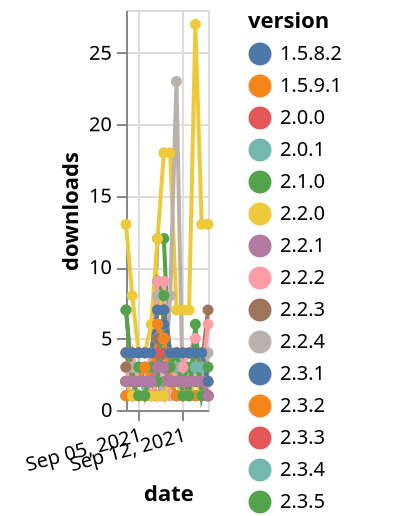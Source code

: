 {"$schema": "https://vega.github.io/schema/vega-lite/v5.json", "description": "A simple bar chart with embedded data.", "data": {"values": [{"date": "2021-09-03", "total": 3724, "delta": 2, "version": "2.4.3"}, {"date": "2021-09-04", "total": 3726, "delta": 2, "version": "2.4.3"}, {"date": "2021-09-05", "total": 3728, "delta": 2, "version": "2.4.3"}, {"date": "2021-09-06", "total": 3730, "delta": 2, "version": "2.4.3"}, {"date": "2021-09-07", "total": 3732, "delta": 2, "version": "2.4.3"}, {"date": "2021-09-08", "total": 3737, "delta": 5, "version": "2.4.3"}, {"date": "2021-09-09", "total": 3742, "delta": 5, "version": "2.4.3"}, {"date": "2021-09-10", "total": 3744, "delta": 2, "version": "2.4.3"}, {"date": "2021-09-11", "total": 3746, "delta": 2, "version": "2.4.3"}, {"date": "2021-09-12", "total": 3748, "delta": 2, "version": "2.4.3"}, {"date": "2021-09-13", "total": 3750, "delta": 2, "version": "2.4.3"}, {"date": "2021-09-14", "total": 3753, "delta": 3, "version": "2.4.3"}, {"date": "2021-09-15", "total": 3755, "delta": 2, "version": "2.4.3"}, {"date": "2021-09-16", "total": 3756, "delta": 1, "version": "2.4.3"}, {"date": "2021-09-03", "total": 4940, "delta": 2, "version": "3.0.2"}, {"date": "2021-09-04", "total": 4942, "delta": 2, "version": "3.0.2"}, {"date": "2021-09-05", "total": 4944, "delta": 2, "version": "3.0.2"}, {"date": "2021-09-06", "total": 4946, "delta": 2, "version": "3.0.2"}, {"date": "2021-09-07", "total": 4948, "delta": 2, "version": "3.0.2"}, {"date": "2021-09-08", "total": 4953, "delta": 5, "version": "3.0.2"}, {"date": "2021-09-09", "total": 4958, "delta": 5, "version": "3.0.2"}, {"date": "2021-09-10", "total": 4961, "delta": 3, "version": "3.0.2"}, {"date": "2021-09-11", "total": 4963, "delta": 2, "version": "3.0.2"}, {"date": "2021-09-12", "total": 4965, "delta": 2, "version": "3.0.2"}, {"date": "2021-09-13", "total": 4967, "delta": 2, "version": "3.0.2"}, {"date": "2021-09-14", "total": 4969, "delta": 2, "version": "3.0.2"}, {"date": "2021-09-15", "total": 4971, "delta": 2, "version": "3.0.2"}, {"date": "2021-09-16", "total": 4972, "delta": 1, "version": "3.0.2"}, {"date": "2021-09-03", "total": 2936, "delta": 1, "version": "3.2.1"}, {"date": "2021-09-04", "total": 2937, "delta": 1, "version": "3.2.1"}, {"date": "2021-09-05", "total": 2938, "delta": 1, "version": "3.2.1"}, {"date": "2021-09-06", "total": 2939, "delta": 1, "version": "3.2.1"}, {"date": "2021-09-07", "total": 2941, "delta": 2, "version": "3.2.1"}, {"date": "2021-09-08", "total": 2942, "delta": 1, "version": "3.2.1"}, {"date": "2021-09-09", "total": 2944, "delta": 2, "version": "3.2.1"}, {"date": "2021-09-10", "total": 2946, "delta": 2, "version": "3.2.1"}, {"date": "2021-09-11", "total": 2948, "delta": 2, "version": "3.2.1"}, {"date": "2021-09-12", "total": 2949, "delta": 1, "version": "3.2.1"}, {"date": "2021-09-13", "total": 2950, "delta": 1, "version": "3.2.1"}, {"date": "2021-09-14", "total": 2951, "delta": 1, "version": "3.2.1"}, {"date": "2021-09-15", "total": 2952, "delta": 1, "version": "3.2.1"}, {"date": "2021-09-16", "total": 2953, "delta": 1, "version": "3.2.1"}, {"date": "2021-09-03", "total": 3689, "delta": 2, "version": "2.4.0"}, {"date": "2021-09-04", "total": 3691, "delta": 2, "version": "2.4.0"}, {"date": "2021-09-05", "total": 3693, "delta": 2, "version": "2.4.0"}, {"date": "2021-09-06", "total": 3695, "delta": 2, "version": "2.4.0"}, {"date": "2021-09-07", "total": 3697, "delta": 2, "version": "2.4.0"}, {"date": "2021-09-08", "total": 3702, "delta": 5, "version": "2.4.0"}, {"date": "2021-09-09", "total": 3707, "delta": 5, "version": "2.4.0"}, {"date": "2021-09-10", "total": 3709, "delta": 2, "version": "2.4.0"}, {"date": "2021-09-11", "total": 3711, "delta": 2, "version": "2.4.0"}, {"date": "2021-09-12", "total": 3713, "delta": 2, "version": "2.4.0"}, {"date": "2021-09-13", "total": 3715, "delta": 2, "version": "2.4.0"}, {"date": "2021-09-14", "total": 3717, "delta": 2, "version": "2.4.0"}, {"date": "2021-09-15", "total": 3719, "delta": 2, "version": "2.4.0"}, {"date": "2021-09-16", "total": 3720, "delta": 1, "version": "2.4.0"}, {"date": "2021-09-03", "total": 7217, "delta": 2, "version": "2.3.5"}, {"date": "2021-09-04", "total": 7219, "delta": 2, "version": "2.3.5"}, {"date": "2021-09-05", "total": 7221, "delta": 2, "version": "2.3.5"}, {"date": "2021-09-06", "total": 7223, "delta": 2, "version": "2.3.5"}, {"date": "2021-09-07", "total": 7225, "delta": 2, "version": "2.3.5"}, {"date": "2021-09-08", "total": 7237, "delta": 12, "version": "2.3.5"}, {"date": "2021-09-09", "total": 7249, "delta": 12, "version": "2.3.5"}, {"date": "2021-09-10", "total": 7251, "delta": 2, "version": "2.3.5"}, {"date": "2021-09-11", "total": 7253, "delta": 2, "version": "2.3.5"}, {"date": "2021-09-12", "total": 7255, "delta": 2, "version": "2.3.5"}, {"date": "2021-09-13", "total": 7257, "delta": 2, "version": "2.3.5"}, {"date": "2021-09-14", "total": 7259, "delta": 2, "version": "2.3.5"}, {"date": "2021-09-15", "total": 7261, "delta": 2, "version": "2.3.5"}, {"date": "2021-09-16", "total": 7262, "delta": 1, "version": "2.3.5"}, {"date": "2021-09-03", "total": 4184, "delta": 2, "version": "2.2.3"}, {"date": "2021-09-04", "total": 4186, "delta": 2, "version": "2.2.3"}, {"date": "2021-09-05", "total": 4188, "delta": 2, "version": "2.2.3"}, {"date": "2021-09-06", "total": 4190, "delta": 2, "version": "2.2.3"}, {"date": "2021-09-07", "total": 4192, "delta": 2, "version": "2.2.3"}, {"date": "2021-09-08", "total": 4195, "delta": 3, "version": "2.2.3"}, {"date": "2021-09-09", "total": 4198, "delta": 3, "version": "2.2.3"}, {"date": "2021-09-10", "total": 4200, "delta": 2, "version": "2.2.3"}, {"date": "2021-09-11", "total": 4202, "delta": 2, "version": "2.2.3"}, {"date": "2021-09-12", "total": 4204, "delta": 2, "version": "2.2.3"}, {"date": "2021-09-13", "total": 4206, "delta": 2, "version": "2.2.3"}, {"date": "2021-09-14", "total": 4208, "delta": 2, "version": "2.2.3"}, {"date": "2021-09-15", "total": 4210, "delta": 2, "version": "2.2.3"}, {"date": "2021-09-16", "total": 4211, "delta": 1, "version": "2.2.3"}, {"date": "2021-09-03", "total": 4641, "delta": 7, "version": "3.3.1"}, {"date": "2021-09-04", "total": 4643, "delta": 2, "version": "3.3.1"}, {"date": "2021-09-05", "total": 4644, "delta": 1, "version": "3.3.1"}, {"date": "2021-09-06", "total": 4645, "delta": 1, "version": "3.3.1"}, {"date": "2021-09-07", "total": 4649, "delta": 4, "version": "3.3.1"}, {"date": "2021-09-08", "total": 4652, "delta": 3, "version": "3.3.1"}, {"date": "2021-09-09", "total": 4656, "delta": 4, "version": "3.3.1"}, {"date": "2021-09-10", "total": 4658, "delta": 2, "version": "3.3.1"}, {"date": "2021-09-11", "total": 4661, "delta": 3, "version": "3.3.1"}, {"date": "2021-09-12", "total": 4662, "delta": 1, "version": "3.3.1"}, {"date": "2021-09-13", "total": 4664, "delta": 2, "version": "3.3.1"}, {"date": "2021-09-14", "total": 4668, "delta": 4, "version": "3.3.1"}, {"date": "2021-09-15", "total": 4671, "delta": 3, "version": "3.3.1"}, {"date": "2021-09-16", "total": 4678, "delta": 7, "version": "3.3.1"}, {"date": "2021-09-03", "total": 1911, "delta": 13, "version": "3.5.1"}, {"date": "2021-09-04", "total": 1919, "delta": 8, "version": "3.5.1"}, {"date": "2021-09-05", "total": 1923, "delta": 4, "version": "3.5.1"}, {"date": "2021-09-06", "total": 1927, "delta": 4, "version": "3.5.1"}, {"date": "2021-09-07", "total": 1933, "delta": 6, "version": "3.5.1"}, {"date": "2021-09-08", "total": 1945, "delta": 12, "version": "3.5.1"}, {"date": "2021-09-09", "total": 1963, "delta": 18, "version": "3.5.1"}, {"date": "2021-09-10", "total": 1981, "delta": 18, "version": "3.5.1"}, {"date": "2021-09-11", "total": 1988, "delta": 7, "version": "3.5.1"}, {"date": "2021-09-12", "total": 1995, "delta": 7, "version": "3.5.1"}, {"date": "2021-09-13", "total": 2002, "delta": 7, "version": "3.5.1"}, {"date": "2021-09-14", "total": 2029, "delta": 27, "version": "3.5.1"}, {"date": "2021-09-15", "total": 2042, "delta": 13, "version": "3.5.1"}, {"date": "2021-09-16", "total": 2055, "delta": 13, "version": "3.5.1"}, {"date": "2021-09-03", "total": 5521, "delta": 4, "version": "2.3.6"}, {"date": "2021-09-04", "total": 5523, "delta": 2, "version": "2.3.6"}, {"date": "2021-09-05", "total": 5525, "delta": 2, "version": "2.3.6"}, {"date": "2021-09-06", "total": 5527, "delta": 2, "version": "2.3.6"}, {"date": "2021-09-07", "total": 5529, "delta": 2, "version": "2.3.6"}, {"date": "2021-09-08", "total": 5538, "delta": 9, "version": "2.3.6"}, {"date": "2021-09-09", "total": 5544, "delta": 6, "version": "2.3.6"}, {"date": "2021-09-10", "total": 5546, "delta": 2, "version": "2.3.6"}, {"date": "2021-09-11", "total": 5548, "delta": 2, "version": "2.3.6"}, {"date": "2021-09-12", "total": 5550, "delta": 2, "version": "2.3.6"}, {"date": "2021-09-13", "total": 5552, "delta": 2, "version": "2.3.6"}, {"date": "2021-09-14", "total": 5554, "delta": 2, "version": "2.3.6"}, {"date": "2021-09-15", "total": 5556, "delta": 2, "version": "2.3.6"}, {"date": "2021-09-16", "total": 5557, "delta": 1, "version": "2.3.6"}, {"date": "2021-09-03", "total": 2964, "delta": 2, "version": "2.5.6"}, {"date": "2021-09-04", "total": 2966, "delta": 2, "version": "2.5.6"}, {"date": "2021-09-05", "total": 2968, "delta": 2, "version": "2.5.6"}, {"date": "2021-09-06", "total": 2970, "delta": 2, "version": "2.5.6"}, {"date": "2021-09-07", "total": 2972, "delta": 2, "version": "2.5.6"}, {"date": "2021-09-08", "total": 2977, "delta": 5, "version": "2.5.6"}, {"date": "2021-09-09", "total": 2982, "delta": 5, "version": "2.5.6"}, {"date": "2021-09-10", "total": 2984, "delta": 2, "version": "2.5.6"}, {"date": "2021-09-11", "total": 2986, "delta": 2, "version": "2.5.6"}, {"date": "2021-09-12", "total": 2988, "delta": 2, "version": "2.5.6"}, {"date": "2021-09-13", "total": 2990, "delta": 2, "version": "2.5.6"}, {"date": "2021-09-14", "total": 2992, "delta": 2, "version": "2.5.6"}, {"date": "2021-09-15", "total": 2994, "delta": 2, "version": "2.5.6"}, {"date": "2021-09-16", "total": 2995, "delta": 1, "version": "2.5.6"}, {"date": "2021-09-03", "total": 264, "delta": 1, "version": "3.4.2"}, {"date": "2021-09-04", "total": 265, "delta": 1, "version": "3.4.2"}, {"date": "2021-09-05", "total": 266, "delta": 1, "version": "3.4.2"}, {"date": "2021-09-06", "total": 267, "delta": 1, "version": "3.4.2"}, {"date": "2021-09-07", "total": 268, "delta": 1, "version": "3.4.2"}, {"date": "2021-09-08", "total": 269, "delta": 1, "version": "3.4.2"}, {"date": "2021-09-09", "total": 270, "delta": 1, "version": "3.4.2"}, {"date": "2021-09-10", "total": 272, "delta": 2, "version": "3.4.2"}, {"date": "2021-09-11", "total": 273, "delta": 1, "version": "3.4.2"}, {"date": "2021-09-12", "total": 274, "delta": 1, "version": "3.4.2"}, {"date": "2021-09-13", "total": 275, "delta": 1, "version": "3.4.2"}, {"date": "2021-09-14", "total": 276, "delta": 1, "version": "3.4.2"}, {"date": "2021-09-15", "total": 277, "delta": 1, "version": "3.4.2"}, {"date": "2021-09-16", "total": 278, "delta": 1, "version": "3.4.2"}, {"date": "2021-09-03", "total": 3295, "delta": 2, "version": "3.3.0"}, {"date": "2021-09-04", "total": 3297, "delta": 2, "version": "3.3.0"}, {"date": "2021-09-05", "total": 3299, "delta": 2, "version": "3.3.0"}, {"date": "2021-09-06", "total": 3302, "delta": 3, "version": "3.3.0"}, {"date": "2021-09-07", "total": 3303, "delta": 1, "version": "3.3.0"}, {"date": "2021-09-08", "total": 3305, "delta": 2, "version": "3.3.0"}, {"date": "2021-09-09", "total": 3308, "delta": 3, "version": "3.3.0"}, {"date": "2021-09-10", "total": 3309, "delta": 1, "version": "3.3.0"}, {"date": "2021-09-11", "total": 3310, "delta": 1, "version": "3.3.0"}, {"date": "2021-09-12", "total": 3311, "delta": 1, "version": "3.3.0"}, {"date": "2021-09-13", "total": 3312, "delta": 1, "version": "3.3.0"}, {"date": "2021-09-14", "total": 3315, "delta": 3, "version": "3.3.0"}, {"date": "2021-09-15", "total": 3317, "delta": 2, "version": "3.3.0"}, {"date": "2021-09-16", "total": 3323, "delta": 6, "version": "3.3.0"}, {"date": "2021-09-03", "total": 240, "delta": 1, "version": "3.4.0"}, {"date": "2021-09-04", "total": 241, "delta": 1, "version": "3.4.0"}, {"date": "2021-09-05", "total": 242, "delta": 1, "version": "3.4.0"}, {"date": "2021-09-06", "total": 243, "delta": 1, "version": "3.4.0"}, {"date": "2021-09-07", "total": 244, "delta": 1, "version": "3.4.0"}, {"date": "2021-09-08", "total": 245, "delta": 1, "version": "3.4.0"}, {"date": "2021-09-09", "total": 246, "delta": 1, "version": "3.4.0"}, {"date": "2021-09-10", "total": 248, "delta": 2, "version": "3.4.0"}, {"date": "2021-09-11", "total": 249, "delta": 1, "version": "3.4.0"}, {"date": "2021-09-12", "total": 250, "delta": 1, "version": "3.4.0"}, {"date": "2021-09-13", "total": 251, "delta": 1, "version": "3.4.0"}, {"date": "2021-09-14", "total": 252, "delta": 1, "version": "3.4.0"}, {"date": "2021-09-15", "total": 253, "delta": 1, "version": "3.4.0"}, {"date": "2021-09-16", "total": 254, "delta": 1, "version": "3.4.0"}, {"date": "2021-09-03", "total": 4563, "delta": 1, "version": "3.4.3"}, {"date": "2021-09-04", "total": 4564, "delta": 1, "version": "3.4.3"}, {"date": "2021-09-05", "total": 4567, "delta": 3, "version": "3.4.3"}, {"date": "2021-09-06", "total": 4568, "delta": 1, "version": "3.4.3"}, {"date": "2021-09-07", "total": 4571, "delta": 3, "version": "3.4.3"}, {"date": "2021-09-08", "total": 4573, "delta": 2, "version": "3.4.3"}, {"date": "2021-09-09", "total": 4574, "delta": 1, "version": "3.4.3"}, {"date": "2021-09-10", "total": 4576, "delta": 2, "version": "3.4.3"}, {"date": "2021-09-11", "total": 4577, "delta": 1, "version": "3.4.3"}, {"date": "2021-09-12", "total": 4578, "delta": 1, "version": "3.4.3"}, {"date": "2021-09-13", "total": 4579, "delta": 1, "version": "3.4.3"}, {"date": "2021-09-14", "total": 4580, "delta": 1, "version": "3.4.3"}, {"date": "2021-09-15", "total": 4581, "delta": 1, "version": "3.4.3"}, {"date": "2021-09-16", "total": 4582, "delta": 1, "version": "3.4.3"}, {"date": "2021-09-03", "total": 3581, "delta": 2, "version": "3.1.1"}, {"date": "2021-09-04", "total": 3583, "delta": 2, "version": "3.1.1"}, {"date": "2021-09-05", "total": 3585, "delta": 2, "version": "3.1.1"}, {"date": "2021-09-06", "total": 3587, "delta": 2, "version": "3.1.1"}, {"date": "2021-09-07", "total": 3589, "delta": 2, "version": "3.1.1"}, {"date": "2021-09-08", "total": 3594, "delta": 5, "version": "3.1.1"}, {"date": "2021-09-09", "total": 3599, "delta": 5, "version": "3.1.1"}, {"date": "2021-09-10", "total": 3601, "delta": 2, "version": "3.1.1"}, {"date": "2021-09-11", "total": 3603, "delta": 2, "version": "3.1.1"}, {"date": "2021-09-12", "total": 3605, "delta": 2, "version": "3.1.1"}, {"date": "2021-09-13", "total": 3607, "delta": 2, "version": "3.1.1"}, {"date": "2021-09-14", "total": 3609, "delta": 2, "version": "3.1.1"}, {"date": "2021-09-15", "total": 3611, "delta": 2, "version": "3.1.1"}, {"date": "2021-09-16", "total": 3612, "delta": 1, "version": "3.1.1"}, {"date": "2021-09-03", "total": 6470, "delta": 2, "version": "2.5.1"}, {"date": "2021-09-04", "total": 6472, "delta": 2, "version": "2.5.1"}, {"date": "2021-09-05", "total": 6474, "delta": 2, "version": "2.5.1"}, {"date": "2021-09-06", "total": 6476, "delta": 2, "version": "2.5.1"}, {"date": "2021-09-07", "total": 6478, "delta": 2, "version": "2.5.1"}, {"date": "2021-09-08", "total": 6483, "delta": 5, "version": "2.5.1"}, {"date": "2021-09-09", "total": 6488, "delta": 5, "version": "2.5.1"}, {"date": "2021-09-10", "total": 6490, "delta": 2, "version": "2.5.1"}, {"date": "2021-09-11", "total": 6492, "delta": 2, "version": "2.5.1"}, {"date": "2021-09-12", "total": 6494, "delta": 2, "version": "2.5.1"}, {"date": "2021-09-13", "total": 6496, "delta": 2, "version": "2.5.1"}, {"date": "2021-09-14", "total": 6498, "delta": 2, "version": "2.5.1"}, {"date": "2021-09-15", "total": 6500, "delta": 2, "version": "2.5.1"}, {"date": "2021-09-16", "total": 6501, "delta": 1, "version": "2.5.1"}, {"date": "2021-09-03", "total": 1883, "delta": 1, "version": "3.3.2"}, {"date": "2021-09-04", "total": 1884, "delta": 1, "version": "3.3.2"}, {"date": "2021-09-05", "total": 1885, "delta": 1, "version": "3.3.2"}, {"date": "2021-09-06", "total": 1886, "delta": 1, "version": "3.3.2"}, {"date": "2021-09-07", "total": 1888, "delta": 2, "version": "3.3.2"}, {"date": "2021-09-08", "total": 1890, "delta": 2, "version": "3.3.2"}, {"date": "2021-09-09", "total": 1891, "delta": 1, "version": "3.3.2"}, {"date": "2021-09-10", "total": 1899, "delta": 8, "version": "3.3.2"}, {"date": "2021-09-11", "total": 1922, "delta": 23, "version": "3.3.2"}, {"date": "2021-09-12", "total": 1923, "delta": 1, "version": "3.3.2"}, {"date": "2021-09-13", "total": 1924, "delta": 1, "version": "3.3.2"}, {"date": "2021-09-14", "total": 1925, "delta": 1, "version": "3.3.2"}, {"date": "2021-09-15", "total": 1926, "delta": 1, "version": "3.3.2"}, {"date": "2021-09-16", "total": 1930, "delta": 4, "version": "3.3.2"}, {"date": "2021-09-03", "total": 344, "delta": 1, "version": "3.4.1"}, {"date": "2021-09-04", "total": 345, "delta": 1, "version": "3.4.1"}, {"date": "2021-09-05", "total": 346, "delta": 1, "version": "3.4.1"}, {"date": "2021-09-06", "total": 347, "delta": 1, "version": "3.4.1"}, {"date": "2021-09-07", "total": 348, "delta": 1, "version": "3.4.1"}, {"date": "2021-09-08", "total": 349, "delta": 1, "version": "3.4.1"}, {"date": "2021-09-09", "total": 350, "delta": 1, "version": "3.4.1"}, {"date": "2021-09-10", "total": 352, "delta": 2, "version": "3.4.1"}, {"date": "2021-09-11", "total": 353, "delta": 1, "version": "3.4.1"}, {"date": "2021-09-12", "total": 354, "delta": 1, "version": "3.4.1"}, {"date": "2021-09-13", "total": 355, "delta": 1, "version": "3.4.1"}, {"date": "2021-09-14", "total": 356, "delta": 1, "version": "3.4.1"}, {"date": "2021-09-15", "total": 357, "delta": 1, "version": "3.4.1"}, {"date": "2021-09-16", "total": 358, "delta": 1, "version": "3.4.1"}, {"date": "2021-09-03", "total": 5169, "delta": 3, "version": "2.5.3"}, {"date": "2021-09-04", "total": 5171, "delta": 2, "version": "2.5.3"}, {"date": "2021-09-05", "total": 5173, "delta": 2, "version": "2.5.3"}, {"date": "2021-09-06", "total": 5175, "delta": 2, "version": "2.5.3"}, {"date": "2021-09-07", "total": 5177, "delta": 2, "version": "2.5.3"}, {"date": "2021-09-08", "total": 5183, "delta": 6, "version": "2.5.3"}, {"date": "2021-09-09", "total": 5188, "delta": 5, "version": "2.5.3"}, {"date": "2021-09-10", "total": 5190, "delta": 2, "version": "2.5.3"}, {"date": "2021-09-11", "total": 5192, "delta": 2, "version": "2.5.3"}, {"date": "2021-09-12", "total": 5194, "delta": 2, "version": "2.5.3"}, {"date": "2021-09-13", "total": 5196, "delta": 2, "version": "2.5.3"}, {"date": "2021-09-14", "total": 5198, "delta": 2, "version": "2.5.3"}, {"date": "2021-09-15", "total": 5200, "delta": 2, "version": "2.5.3"}, {"date": "2021-09-16", "total": 5201, "delta": 1, "version": "2.5.3"}, {"date": "2021-09-03", "total": 4006, "delta": 3, "version": "2.5.2"}, {"date": "2021-09-04", "total": 4008, "delta": 2, "version": "2.5.2"}, {"date": "2021-09-05", "total": 4010, "delta": 2, "version": "2.5.2"}, {"date": "2021-09-06", "total": 4012, "delta": 2, "version": "2.5.2"}, {"date": "2021-09-07", "total": 4014, "delta": 2, "version": "2.5.2"}, {"date": "2021-09-08", "total": 4019, "delta": 5, "version": "2.5.2"}, {"date": "2021-09-09", "total": 4024, "delta": 5, "version": "2.5.2"}, {"date": "2021-09-10", "total": 4026, "delta": 2, "version": "2.5.2"}, {"date": "2021-09-11", "total": 4028, "delta": 2, "version": "2.5.2"}, {"date": "2021-09-12", "total": 4030, "delta": 2, "version": "2.5.2"}, {"date": "2021-09-13", "total": 4032, "delta": 2, "version": "2.5.2"}, {"date": "2021-09-14", "total": 4034, "delta": 2, "version": "2.5.2"}, {"date": "2021-09-15", "total": 4036, "delta": 2, "version": "2.5.2"}, {"date": "2021-09-16", "total": 4037, "delta": 1, "version": "2.5.2"}, {"date": "2021-09-03", "total": 2908, "delta": 2, "version": "2.2.4"}, {"date": "2021-09-04", "total": 2910, "delta": 2, "version": "2.2.4"}, {"date": "2021-09-05", "total": 2912, "delta": 2, "version": "2.2.4"}, {"date": "2021-09-06", "total": 2914, "delta": 2, "version": "2.2.4"}, {"date": "2021-09-07", "total": 2916, "delta": 2, "version": "2.2.4"}, {"date": "2021-09-08", "total": 2919, "delta": 3, "version": "2.2.4"}, {"date": "2021-09-09", "total": 2922, "delta": 3, "version": "2.2.4"}, {"date": "2021-09-10", "total": 2924, "delta": 2, "version": "2.2.4"}, {"date": "2021-09-11", "total": 2926, "delta": 2, "version": "2.2.4"}, {"date": "2021-09-12", "total": 2928, "delta": 2, "version": "2.2.4"}, {"date": "2021-09-13", "total": 2930, "delta": 2, "version": "2.2.4"}, {"date": "2021-09-14", "total": 2932, "delta": 2, "version": "2.2.4"}, {"date": "2021-09-15", "total": 2934, "delta": 2, "version": "2.2.4"}, {"date": "2021-09-16", "total": 2935, "delta": 1, "version": "2.2.4"}, {"date": "2021-09-03", "total": 6000, "delta": 4, "version": "2.3.3"}, {"date": "2021-09-04", "total": 6004, "delta": 4, "version": "2.3.3"}, {"date": "2021-09-05", "total": 6008, "delta": 4, "version": "2.3.3"}, {"date": "2021-09-06", "total": 6012, "delta": 4, "version": "2.3.3"}, {"date": "2021-09-07", "total": 6016, "delta": 4, "version": "2.3.3"}, {"date": "2021-09-08", "total": 6023, "delta": 7, "version": "2.3.3"}, {"date": "2021-09-09", "total": 6030, "delta": 7, "version": "2.3.3"}, {"date": "2021-09-10", "total": 6034, "delta": 4, "version": "2.3.3"}, {"date": "2021-09-11", "total": 6038, "delta": 4, "version": "2.3.3"}, {"date": "2021-09-12", "total": 6042, "delta": 4, "version": "2.3.3"}, {"date": "2021-09-13", "total": 6046, "delta": 4, "version": "2.3.3"}, {"date": "2021-09-14", "total": 6050, "delta": 4, "version": "2.3.3"}, {"date": "2021-09-15", "total": 6054, "delta": 4, "version": "2.3.3"}, {"date": "2021-09-16", "total": 6056, "delta": 2, "version": "2.3.3"}, {"date": "2021-09-03", "total": 2617, "delta": 2, "version": "2.0.1"}, {"date": "2021-09-04", "total": 2619, "delta": 2, "version": "2.0.1"}, {"date": "2021-09-05", "total": 2621, "delta": 2, "version": "2.0.1"}, {"date": "2021-09-06", "total": 2623, "delta": 2, "version": "2.0.1"}, {"date": "2021-09-07", "total": 2625, "delta": 2, "version": "2.0.1"}, {"date": "2021-09-08", "total": 2628, "delta": 3, "version": "2.0.1"}, {"date": "2021-09-09", "total": 2631, "delta": 3, "version": "2.0.1"}, {"date": "2021-09-10", "total": 2633, "delta": 2, "version": "2.0.1"}, {"date": "2021-09-11", "total": 2635, "delta": 2, "version": "2.0.1"}, {"date": "2021-09-12", "total": 2637, "delta": 2, "version": "2.0.1"}, {"date": "2021-09-13", "total": 2639, "delta": 2, "version": "2.0.1"}, {"date": "2021-09-14", "total": 2641, "delta": 2, "version": "2.0.1"}, {"date": "2021-09-15", "total": 2643, "delta": 2, "version": "2.0.1"}, {"date": "2021-09-16", "total": 2644, "delta": 1, "version": "2.0.1"}, {"date": "2021-09-03", "total": 5236, "delta": 2, "version": "3.0.1"}, {"date": "2021-09-04", "total": 5239, "delta": 3, "version": "3.0.1"}, {"date": "2021-09-05", "total": 5241, "delta": 2, "version": "3.0.1"}, {"date": "2021-09-06", "total": 5243, "delta": 2, "version": "3.0.1"}, {"date": "2021-09-07", "total": 5245, "delta": 2, "version": "3.0.1"}, {"date": "2021-09-08", "total": 5253, "delta": 8, "version": "3.0.1"}, {"date": "2021-09-09", "total": 5261, "delta": 8, "version": "3.0.1"}, {"date": "2021-09-10", "total": 5263, "delta": 2, "version": "3.0.1"}, {"date": "2021-09-11", "total": 5265, "delta": 2, "version": "3.0.1"}, {"date": "2021-09-12", "total": 5267, "delta": 2, "version": "3.0.1"}, {"date": "2021-09-13", "total": 5269, "delta": 2, "version": "3.0.1"}, {"date": "2021-09-14", "total": 5271, "delta": 2, "version": "3.0.1"}, {"date": "2021-09-15", "total": 5274, "delta": 3, "version": "3.0.1"}, {"date": "2021-09-16", "total": 5275, "delta": 1, "version": "3.0.1"}, {"date": "2021-09-03", "total": 8495, "delta": 2, "version": "3.1.3"}, {"date": "2021-09-04", "total": 8497, "delta": 2, "version": "3.1.3"}, {"date": "2021-09-05", "total": 8500, "delta": 3, "version": "3.1.3"}, {"date": "2021-09-06", "total": 8502, "delta": 2, "version": "3.1.3"}, {"date": "2021-09-07", "total": 8504, "delta": 2, "version": "3.1.3"}, {"date": "2021-09-08", "total": 8513, "delta": 9, "version": "3.1.3"}, {"date": "2021-09-09", "total": 8521, "delta": 8, "version": "3.1.3"}, {"date": "2021-09-10", "total": 8525, "delta": 4, "version": "3.1.3"}, {"date": "2021-09-11", "total": 8529, "delta": 4, "version": "3.1.3"}, {"date": "2021-09-12", "total": 8531, "delta": 2, "version": "3.1.3"}, {"date": "2021-09-13", "total": 8534, "delta": 3, "version": "3.1.3"}, {"date": "2021-09-14", "total": 8537, "delta": 3, "version": "3.1.3"}, {"date": "2021-09-15", "total": 8539, "delta": 2, "version": "3.1.3"}, {"date": "2021-09-16", "total": 8541, "delta": 2, "version": "3.1.3"}, {"date": "2021-09-03", "total": 5129, "delta": 2, "version": "2.5.0"}, {"date": "2021-09-04", "total": 5131, "delta": 2, "version": "2.5.0"}, {"date": "2021-09-05", "total": 5133, "delta": 2, "version": "2.5.0"}, {"date": "2021-09-06", "total": 5135, "delta": 2, "version": "2.5.0"}, {"date": "2021-09-07", "total": 5137, "delta": 2, "version": "2.5.0"}, {"date": "2021-09-08", "total": 5143, "delta": 6, "version": "2.5.0"}, {"date": "2021-09-09", "total": 5149, "delta": 6, "version": "2.5.0"}, {"date": "2021-09-10", "total": 5151, "delta": 2, "version": "2.5.0"}, {"date": "2021-09-11", "total": 5153, "delta": 2, "version": "2.5.0"}, {"date": "2021-09-12", "total": 5155, "delta": 2, "version": "2.5.0"}, {"date": "2021-09-13", "total": 5157, "delta": 2, "version": "2.5.0"}, {"date": "2021-09-14", "total": 5159, "delta": 2, "version": "2.5.0"}, {"date": "2021-09-15", "total": 5161, "delta": 2, "version": "2.5.0"}, {"date": "2021-09-16", "total": 5162, "delta": 1, "version": "2.5.0"}, {"date": "2021-09-03", "total": 5934, "delta": 2, "version": "2.5.4"}, {"date": "2021-09-04", "total": 5936, "delta": 2, "version": "2.5.4"}, {"date": "2021-09-05", "total": 5938, "delta": 2, "version": "2.5.4"}, {"date": "2021-09-06", "total": 5941, "delta": 3, "version": "2.5.4"}, {"date": "2021-09-07", "total": 5943, "delta": 2, "version": "2.5.4"}, {"date": "2021-09-08", "total": 5949, "delta": 6, "version": "2.5.4"}, {"date": "2021-09-09", "total": 5954, "delta": 5, "version": "2.5.4"}, {"date": "2021-09-10", "total": 5956, "delta": 2, "version": "2.5.4"}, {"date": "2021-09-11", "total": 5958, "delta": 2, "version": "2.5.4"}, {"date": "2021-09-12", "total": 5960, "delta": 2, "version": "2.5.4"}, {"date": "2021-09-13", "total": 5962, "delta": 2, "version": "2.5.4"}, {"date": "2021-09-14", "total": 5964, "delta": 2, "version": "2.5.4"}, {"date": "2021-09-15", "total": 5966, "delta": 2, "version": "2.5.4"}, {"date": "2021-09-16", "total": 5967, "delta": 1, "version": "2.5.4"}, {"date": "2021-09-03", "total": 4428, "delta": 3, "version": "3.1.2"}, {"date": "2021-09-04", "total": 4430, "delta": 2, "version": "3.1.2"}, {"date": "2021-09-05", "total": 4432, "delta": 2, "version": "3.1.2"}, {"date": "2021-09-06", "total": 4434, "delta": 2, "version": "3.1.2"}, {"date": "2021-09-07", "total": 4436, "delta": 2, "version": "3.1.2"}, {"date": "2021-09-08", "total": 4441, "delta": 5, "version": "3.1.2"}, {"date": "2021-09-09", "total": 4446, "delta": 5, "version": "3.1.2"}, {"date": "2021-09-10", "total": 4448, "delta": 2, "version": "3.1.2"}, {"date": "2021-09-11", "total": 4451, "delta": 3, "version": "3.1.2"}, {"date": "2021-09-12", "total": 4453, "delta": 2, "version": "3.1.2"}, {"date": "2021-09-13", "total": 4455, "delta": 2, "version": "3.1.2"}, {"date": "2021-09-14", "total": 4458, "delta": 3, "version": "3.1.2"}, {"date": "2021-09-15", "total": 4461, "delta": 3, "version": "3.1.2"}, {"date": "2021-09-16", "total": 4462, "delta": 1, "version": "3.1.2"}, {"date": "2021-09-03", "total": 2773, "delta": 2, "version": "1.5.9.1"}, {"date": "2021-09-04", "total": 2775, "delta": 2, "version": "1.5.9.1"}, {"date": "2021-09-05", "total": 2777, "delta": 2, "version": "1.5.9.1"}, {"date": "2021-09-06", "total": 2779, "delta": 2, "version": "1.5.9.1"}, {"date": "2021-09-07", "total": 2781, "delta": 2, "version": "1.5.9.1"}, {"date": "2021-09-08", "total": 2784, "delta": 3, "version": "1.5.9.1"}, {"date": "2021-09-09", "total": 2787, "delta": 3, "version": "1.5.9.1"}, {"date": "2021-09-10", "total": 2790, "delta": 3, "version": "1.5.9.1"}, {"date": "2021-09-11", "total": 2792, "delta": 2, "version": "1.5.9.1"}, {"date": "2021-09-12", "total": 2794, "delta": 2, "version": "1.5.9.1"}, {"date": "2021-09-13", "total": 2796, "delta": 2, "version": "1.5.9.1"}, {"date": "2021-09-14", "total": 2798, "delta": 2, "version": "1.5.9.1"}, {"date": "2021-09-15", "total": 2800, "delta": 2, "version": "1.5.9.1"}, {"date": "2021-09-16", "total": 2802, "delta": 2, "version": "1.5.9.1"}, {"date": "2021-09-03", "total": 2582, "delta": 2, "version": "2.0.0"}, {"date": "2021-09-04", "total": 2584, "delta": 2, "version": "2.0.0"}, {"date": "2021-09-05", "total": 2586, "delta": 2, "version": "2.0.0"}, {"date": "2021-09-06", "total": 2588, "delta": 2, "version": "2.0.0"}, {"date": "2021-09-07", "total": 2590, "delta": 2, "version": "2.0.0"}, {"date": "2021-09-08", "total": 2594, "delta": 4, "version": "2.0.0"}, {"date": "2021-09-09", "total": 2597, "delta": 3, "version": "2.0.0"}, {"date": "2021-09-10", "total": 2599, "delta": 2, "version": "2.0.0"}, {"date": "2021-09-11", "total": 2601, "delta": 2, "version": "2.0.0"}, {"date": "2021-09-12", "total": 2603, "delta": 2, "version": "2.0.0"}, {"date": "2021-09-13", "total": 2605, "delta": 2, "version": "2.0.0"}, {"date": "2021-09-14", "total": 2607, "delta": 2, "version": "2.0.0"}, {"date": "2021-09-15", "total": 2609, "delta": 2, "version": "2.0.0"}, {"date": "2021-09-16", "total": 2610, "delta": 1, "version": "2.0.0"}, {"date": "2021-09-03", "total": 4055, "delta": 2, "version": "2.3.4"}, {"date": "2021-09-04", "total": 4057, "delta": 2, "version": "2.3.4"}, {"date": "2021-09-05", "total": 4059, "delta": 2, "version": "2.3.4"}, {"date": "2021-09-06", "total": 4061, "delta": 2, "version": "2.3.4"}, {"date": "2021-09-07", "total": 4063, "delta": 2, "version": "2.3.4"}, {"date": "2021-09-08", "total": 4068, "delta": 5, "version": "2.3.4"}, {"date": "2021-09-09", "total": 4073, "delta": 5, "version": "2.3.4"}, {"date": "2021-09-10", "total": 4075, "delta": 2, "version": "2.3.4"}, {"date": "2021-09-11", "total": 4077, "delta": 2, "version": "2.3.4"}, {"date": "2021-09-12", "total": 4079, "delta": 2, "version": "2.3.4"}, {"date": "2021-09-13", "total": 4081, "delta": 2, "version": "2.3.4"}, {"date": "2021-09-14", "total": 4083, "delta": 2, "version": "2.3.4"}, {"date": "2021-09-15", "total": 4085, "delta": 2, "version": "2.3.4"}, {"date": "2021-09-16", "total": 4086, "delta": 1, "version": "2.3.4"}, {"date": "2021-09-03", "total": 2895, "delta": 3, "version": "2.5.5"}, {"date": "2021-09-04", "total": 2897, "delta": 2, "version": "2.5.5"}, {"date": "2021-09-05", "total": 2899, "delta": 2, "version": "2.5.5"}, {"date": "2021-09-06", "total": 2901, "delta": 2, "version": "2.5.5"}, {"date": "2021-09-07", "total": 2903, "delta": 2, "version": "2.5.5"}, {"date": "2021-09-08", "total": 2908, "delta": 5, "version": "2.5.5"}, {"date": "2021-09-09", "total": 2913, "delta": 5, "version": "2.5.5"}, {"date": "2021-09-10", "total": 2915, "delta": 2, "version": "2.5.5"}, {"date": "2021-09-11", "total": 2917, "delta": 2, "version": "2.5.5"}, {"date": "2021-09-12", "total": 2919, "delta": 2, "version": "2.5.5"}, {"date": "2021-09-13", "total": 2921, "delta": 2, "version": "2.5.5"}, {"date": "2021-09-14", "total": 2923, "delta": 2, "version": "2.5.5"}, {"date": "2021-09-15", "total": 2925, "delta": 2, "version": "2.5.5"}, {"date": "2021-09-16", "total": 2926, "delta": 1, "version": "2.5.5"}, {"date": "2021-09-03", "total": 2625, "delta": 2, "version": "2.2.0"}, {"date": "2021-09-04", "total": 2627, "delta": 2, "version": "2.2.0"}, {"date": "2021-09-05", "total": 2629, "delta": 2, "version": "2.2.0"}, {"date": "2021-09-06", "total": 2631, "delta": 2, "version": "2.2.0"}, {"date": "2021-09-07", "total": 2633, "delta": 2, "version": "2.2.0"}, {"date": "2021-09-08", "total": 2636, "delta": 3, "version": "2.2.0"}, {"date": "2021-09-09", "total": 2639, "delta": 3, "version": "2.2.0"}, {"date": "2021-09-10", "total": 2641, "delta": 2, "version": "2.2.0"}, {"date": "2021-09-11", "total": 2643, "delta": 2, "version": "2.2.0"}, {"date": "2021-09-12", "total": 2645, "delta": 2, "version": "2.2.0"}, {"date": "2021-09-13", "total": 2647, "delta": 2, "version": "2.2.0"}, {"date": "2021-09-14", "total": 2649, "delta": 2, "version": "2.2.0"}, {"date": "2021-09-15", "total": 2651, "delta": 2, "version": "2.2.0"}, {"date": "2021-09-16", "total": 2652, "delta": 1, "version": "2.2.0"}, {"date": "2021-09-03", "total": 2687, "delta": 2, "version": "2.2.2"}, {"date": "2021-09-04", "total": 2689, "delta": 2, "version": "2.2.2"}, {"date": "2021-09-05", "total": 2691, "delta": 2, "version": "2.2.2"}, {"date": "2021-09-06", "total": 2693, "delta": 2, "version": "2.2.2"}, {"date": "2021-09-07", "total": 2695, "delta": 2, "version": "2.2.2"}, {"date": "2021-09-08", "total": 2698, "delta": 3, "version": "2.2.2"}, {"date": "2021-09-09", "total": 2701, "delta": 3, "version": "2.2.2"}, {"date": "2021-09-10", "total": 2703, "delta": 2, "version": "2.2.2"}, {"date": "2021-09-11", "total": 2705, "delta": 2, "version": "2.2.2"}, {"date": "2021-09-12", "total": 2707, "delta": 2, "version": "2.2.2"}, {"date": "2021-09-13", "total": 2709, "delta": 2, "version": "2.2.2"}, {"date": "2021-09-14", "total": 2711, "delta": 2, "version": "2.2.2"}, {"date": "2021-09-15", "total": 2713, "delta": 2, "version": "2.2.2"}, {"date": "2021-09-16", "total": 2714, "delta": 1, "version": "2.2.2"}, {"date": "2021-09-03", "total": 5677, "delta": 3, "version": "2.4.1"}, {"date": "2021-09-04", "total": 5679, "delta": 2, "version": "2.4.1"}, {"date": "2021-09-05", "total": 5681, "delta": 2, "version": "2.4.1"}, {"date": "2021-09-06", "total": 5683, "delta": 2, "version": "2.4.1"}, {"date": "2021-09-07", "total": 5685, "delta": 2, "version": "2.4.1"}, {"date": "2021-09-08", "total": 5694, "delta": 9, "version": "2.4.1"}, {"date": "2021-09-09", "total": 5703, "delta": 9, "version": "2.4.1"}, {"date": "2021-09-10", "total": 5705, "delta": 2, "version": "2.4.1"}, {"date": "2021-09-11", "total": 5707, "delta": 2, "version": "2.4.1"}, {"date": "2021-09-12", "total": 5709, "delta": 2, "version": "2.4.1"}, {"date": "2021-09-13", "total": 5711, "delta": 2, "version": "2.4.1"}, {"date": "2021-09-14", "total": 5713, "delta": 2, "version": "2.4.1"}, {"date": "2021-09-15", "total": 5715, "delta": 2, "version": "2.4.1"}, {"date": "2021-09-16", "total": 5716, "delta": 1, "version": "2.4.1"}, {"date": "2021-09-03", "total": 3890, "delta": 4, "version": "2.4.2"}, {"date": "2021-09-04", "total": 3892, "delta": 2, "version": "2.4.2"}, {"date": "2021-09-05", "total": 3894, "delta": 2, "version": "2.4.2"}, {"date": "2021-09-06", "total": 3896, "delta": 2, "version": "2.4.2"}, {"date": "2021-09-07", "total": 3898, "delta": 2, "version": "2.4.2"}, {"date": "2021-09-08", "total": 3903, "delta": 5, "version": "2.4.2"}, {"date": "2021-09-09", "total": 3908, "delta": 5, "version": "2.4.2"}, {"date": "2021-09-10", "total": 3910, "delta": 2, "version": "2.4.2"}, {"date": "2021-09-11", "total": 3912, "delta": 2, "version": "2.4.2"}, {"date": "2021-09-12", "total": 3914, "delta": 2, "version": "2.4.2"}, {"date": "2021-09-13", "total": 3916, "delta": 2, "version": "2.4.2"}, {"date": "2021-09-14", "total": 3918, "delta": 2, "version": "2.4.2"}, {"date": "2021-09-15", "total": 3920, "delta": 2, "version": "2.4.2"}, {"date": "2021-09-16", "total": 3921, "delta": 1, "version": "2.4.2"}, {"date": "2021-09-03", "total": 3202, "delta": 3, "version": "3.0.0"}, {"date": "2021-09-04", "total": 3204, "delta": 2, "version": "3.0.0"}, {"date": "2021-09-05", "total": 3206, "delta": 2, "version": "3.0.0"}, {"date": "2021-09-06", "total": 3208, "delta": 2, "version": "3.0.0"}, {"date": "2021-09-07", "total": 3210, "delta": 2, "version": "3.0.0"}, {"date": "2021-09-08", "total": 3215, "delta": 5, "version": "3.0.0"}, {"date": "2021-09-09", "total": 3220, "delta": 5, "version": "3.0.0"}, {"date": "2021-09-10", "total": 3222, "delta": 2, "version": "3.0.0"}, {"date": "2021-09-11", "total": 3224, "delta": 2, "version": "3.0.0"}, {"date": "2021-09-12", "total": 3226, "delta": 2, "version": "3.0.0"}, {"date": "2021-09-13", "total": 3228, "delta": 2, "version": "3.0.0"}, {"date": "2021-09-14", "total": 3230, "delta": 2, "version": "3.0.0"}, {"date": "2021-09-15", "total": 3232, "delta": 2, "version": "3.0.0"}, {"date": "2021-09-16", "total": 3233, "delta": 1, "version": "3.0.0"}, {"date": "2021-09-03", "total": 2059, "delta": 2, "version": "3.2.0"}, {"date": "2021-09-04", "total": 2060, "delta": 1, "version": "3.2.0"}, {"date": "2021-09-05", "total": 2061, "delta": 1, "version": "3.2.0"}, {"date": "2021-09-06", "total": 2062, "delta": 1, "version": "3.2.0"}, {"date": "2021-09-07", "total": 2063, "delta": 1, "version": "3.2.0"}, {"date": "2021-09-08", "total": 2064, "delta": 1, "version": "3.2.0"}, {"date": "2021-09-09", "total": 2065, "delta": 1, "version": "3.2.0"}, {"date": "2021-09-10", "total": 2067, "delta": 2, "version": "3.2.0"}, {"date": "2021-09-11", "total": 2069, "delta": 2, "version": "3.2.0"}, {"date": "2021-09-12", "total": 2070, "delta": 1, "version": "3.2.0"}, {"date": "2021-09-13", "total": 2071, "delta": 1, "version": "3.2.0"}, {"date": "2021-09-14", "total": 2073, "delta": 2, "version": "3.2.0"}, {"date": "2021-09-15", "total": 2074, "delta": 1, "version": "3.2.0"}, {"date": "2021-09-16", "total": 2075, "delta": 1, "version": "3.2.0"}, {"date": "2021-09-03", "total": 5313, "delta": 2, "version": "2.5.7"}, {"date": "2021-09-04", "total": 5317, "delta": 4, "version": "2.5.7"}, {"date": "2021-09-05", "total": 5319, "delta": 2, "version": "2.5.7"}, {"date": "2021-09-06", "total": 5321, "delta": 2, "version": "2.5.7"}, {"date": "2021-09-07", "total": 5325, "delta": 4, "version": "2.5.7"}, {"date": "2021-09-08", "total": 5331, "delta": 6, "version": "2.5.7"}, {"date": "2021-09-09", "total": 5336, "delta": 5, "version": "2.5.7"}, {"date": "2021-09-10", "total": 5340, "delta": 4, "version": "2.5.7"}, {"date": "2021-09-11", "total": 5342, "delta": 2, "version": "2.5.7"}, {"date": "2021-09-12", "total": 5345, "delta": 3, "version": "2.5.7"}, {"date": "2021-09-13", "total": 5349, "delta": 4, "version": "2.5.7"}, {"date": "2021-09-14", "total": 5354, "delta": 5, "version": "2.5.7"}, {"date": "2021-09-15", "total": 5356, "delta": 2, "version": "2.5.7"}, {"date": "2021-09-16", "total": 5358, "delta": 2, "version": "2.5.7"}, {"date": "2021-09-03", "total": 3135, "delta": 7, "version": "3.5.0"}, {"date": "2021-09-04", "total": 3137, "delta": 2, "version": "3.5.0"}, {"date": "2021-09-05", "total": 3138, "delta": 1, "version": "3.5.0"}, {"date": "2021-09-06", "total": 3139, "delta": 1, "version": "3.5.0"}, {"date": "2021-09-07", "total": 3142, "delta": 3, "version": "3.5.0"}, {"date": "2021-09-08", "total": 3144, "delta": 2, "version": "3.5.0"}, {"date": "2021-09-09", "total": 3151, "delta": 7, "version": "3.5.0"}, {"date": "2021-09-10", "total": 3154, "delta": 3, "version": "3.5.0"}, {"date": "2021-09-11", "total": 3158, "delta": 4, "version": "3.5.0"}, {"date": "2021-09-12", "total": 3159, "delta": 1, "version": "3.5.0"}, {"date": "2021-09-13", "total": 3160, "delta": 1, "version": "3.5.0"}, {"date": "2021-09-14", "total": 3166, "delta": 6, "version": "3.5.0"}, {"date": "2021-09-15", "total": 3167, "delta": 1, "version": "3.5.0"}, {"date": "2021-09-16", "total": 3170, "delta": 3, "version": "3.5.0"}, {"date": "2021-09-03", "total": 2606, "delta": 2, "version": "2.1.0"}, {"date": "2021-09-04", "total": 2608, "delta": 2, "version": "2.1.0"}, {"date": "2021-09-05", "total": 2610, "delta": 2, "version": "2.1.0"}, {"date": "2021-09-06", "total": 2612, "delta": 2, "version": "2.1.0"}, {"date": "2021-09-07", "total": 2614, "delta": 2, "version": "2.1.0"}, {"date": "2021-09-08", "total": 2617, "delta": 3, "version": "2.1.0"}, {"date": "2021-09-09", "total": 2620, "delta": 3, "version": "2.1.0"}, {"date": "2021-09-10", "total": 2622, "delta": 2, "version": "2.1.0"}, {"date": "2021-09-11", "total": 2624, "delta": 2, "version": "2.1.0"}, {"date": "2021-09-12", "total": 2626, "delta": 2, "version": "2.1.0"}, {"date": "2021-09-13", "total": 2628, "delta": 2, "version": "2.1.0"}, {"date": "2021-09-14", "total": 2630, "delta": 2, "version": "2.1.0"}, {"date": "2021-09-15", "total": 2632, "delta": 2, "version": "2.1.0"}, {"date": "2021-09-16", "total": 2633, "delta": 1, "version": "2.1.0"}, {"date": "2021-09-03", "total": 3801, "delta": 2, "version": "3.1.0"}, {"date": "2021-09-04", "total": 3803, "delta": 2, "version": "3.1.0"}, {"date": "2021-09-05", "total": 3805, "delta": 2, "version": "3.1.0"}, {"date": "2021-09-06", "total": 3808, "delta": 3, "version": "3.1.0"}, {"date": "2021-09-07", "total": 3810, "delta": 2, "version": "3.1.0"}, {"date": "2021-09-08", "total": 3816, "delta": 6, "version": "3.1.0"}, {"date": "2021-09-09", "total": 3821, "delta": 5, "version": "3.1.0"}, {"date": "2021-09-10", "total": 3823, "delta": 2, "version": "3.1.0"}, {"date": "2021-09-11", "total": 3825, "delta": 2, "version": "3.1.0"}, {"date": "2021-09-12", "total": 3827, "delta": 2, "version": "3.1.0"}, {"date": "2021-09-13", "total": 3829, "delta": 2, "version": "3.1.0"}, {"date": "2021-09-14", "total": 3831, "delta": 2, "version": "3.1.0"}, {"date": "2021-09-15", "total": 3833, "delta": 2, "version": "3.1.0"}, {"date": "2021-09-16", "total": 3834, "delta": 1, "version": "3.1.0"}, {"date": "2021-09-03", "total": 2564, "delta": 2, "version": "1.5.8.2"}, {"date": "2021-09-04", "total": 2566, "delta": 2, "version": "1.5.8.2"}, {"date": "2021-09-05", "total": 2568, "delta": 2, "version": "1.5.8.2"}, {"date": "2021-09-06", "total": 2570, "delta": 2, "version": "1.5.8.2"}, {"date": "2021-09-07", "total": 2572, "delta": 2, "version": "1.5.8.2"}, {"date": "2021-09-08", "total": 2575, "delta": 3, "version": "1.5.8.2"}, {"date": "2021-09-09", "total": 2578, "delta": 3, "version": "1.5.8.2"}, {"date": "2021-09-10", "total": 2580, "delta": 2, "version": "1.5.8.2"}, {"date": "2021-09-11", "total": 2582, "delta": 2, "version": "1.5.8.2"}, {"date": "2021-09-12", "total": 2584, "delta": 2, "version": "1.5.8.2"}, {"date": "2021-09-13", "total": 2586, "delta": 2, "version": "1.5.8.2"}, {"date": "2021-09-14", "total": 2588, "delta": 2, "version": "1.5.8.2"}, {"date": "2021-09-15", "total": 2590, "delta": 2, "version": "1.5.8.2"}, {"date": "2021-09-16", "total": 2591, "delta": 1, "version": "1.5.8.2"}, {"date": "2021-09-03", "total": 2603, "delta": 2, "version": "2.2.1"}, {"date": "2021-09-04", "total": 2605, "delta": 2, "version": "2.2.1"}, {"date": "2021-09-05", "total": 2607, "delta": 2, "version": "2.2.1"}, {"date": "2021-09-06", "total": 2609, "delta": 2, "version": "2.2.1"}, {"date": "2021-09-07", "total": 2611, "delta": 2, "version": "2.2.1"}, {"date": "2021-09-08", "total": 2614, "delta": 3, "version": "2.2.1"}, {"date": "2021-09-09", "total": 2617, "delta": 3, "version": "2.2.1"}, {"date": "2021-09-10", "total": 2619, "delta": 2, "version": "2.2.1"}, {"date": "2021-09-11", "total": 2621, "delta": 2, "version": "2.2.1"}, {"date": "2021-09-12", "total": 2623, "delta": 2, "version": "2.2.1"}, {"date": "2021-09-13", "total": 2625, "delta": 2, "version": "2.2.1"}, {"date": "2021-09-14", "total": 2627, "delta": 2, "version": "2.2.1"}, {"date": "2021-09-15", "total": 2629, "delta": 2, "version": "2.2.1"}, {"date": "2021-09-16", "total": 2630, "delta": 1, "version": "2.2.1"}, {"date": "2021-09-03", "total": 5940, "delta": 4, "version": "2.3.2"}, {"date": "2021-09-04", "total": 5944, "delta": 4, "version": "2.3.2"}, {"date": "2021-09-05", "total": 5948, "delta": 4, "version": "2.3.2"}, {"date": "2021-09-06", "total": 5952, "delta": 4, "version": "2.3.2"}, {"date": "2021-09-07", "total": 5956, "delta": 4, "version": "2.3.2"}, {"date": "2021-09-08", "total": 5963, "delta": 7, "version": "2.3.2"}, {"date": "2021-09-09", "total": 5970, "delta": 7, "version": "2.3.2"}, {"date": "2021-09-10", "total": 5974, "delta": 4, "version": "2.3.2"}, {"date": "2021-09-11", "total": 5978, "delta": 4, "version": "2.3.2"}, {"date": "2021-09-12", "total": 5982, "delta": 4, "version": "2.3.2"}, {"date": "2021-09-13", "total": 5986, "delta": 4, "version": "2.3.2"}, {"date": "2021-09-14", "total": 5990, "delta": 4, "version": "2.3.2"}, {"date": "2021-09-15", "total": 5994, "delta": 4, "version": "2.3.2"}, {"date": "2021-09-16", "total": 5996, "delta": 2, "version": "2.3.2"}, {"date": "2021-09-03", "total": 5945, "delta": 4, "version": "2.3.1"}, {"date": "2021-09-04", "total": 5949, "delta": 4, "version": "2.3.1"}, {"date": "2021-09-05", "total": 5953, "delta": 4, "version": "2.3.1"}, {"date": "2021-09-06", "total": 5957, "delta": 4, "version": "2.3.1"}, {"date": "2021-09-07", "total": 5961, "delta": 4, "version": "2.3.1"}, {"date": "2021-09-08", "total": 5968, "delta": 7, "version": "2.3.1"}, {"date": "2021-09-09", "total": 5975, "delta": 7, "version": "2.3.1"}, {"date": "2021-09-10", "total": 5979, "delta": 4, "version": "2.3.1"}, {"date": "2021-09-11", "total": 5983, "delta": 4, "version": "2.3.1"}, {"date": "2021-09-12", "total": 5987, "delta": 4, "version": "2.3.1"}, {"date": "2021-09-13", "total": 5991, "delta": 4, "version": "2.3.1"}, {"date": "2021-09-14", "total": 5995, "delta": 4, "version": "2.3.1"}, {"date": "2021-09-15", "total": 5999, "delta": 4, "version": "2.3.1"}, {"date": "2021-09-16", "total": 6001, "delta": 2, "version": "2.3.1"}]}, "width": "container", "mark": {"type": "line", "point": {"filled": true}}, "encoding": {"x": {"field": "date", "type": "temporal", "timeUnit": "yearmonthdate", "title": "date", "axis": {"labelAngle": -15}}, "y": {"field": "delta", "type": "quantitative", "title": "downloads"}, "color": {"field": "version", "type": "nominal"}, "tooltip": {"field": "delta"}}}